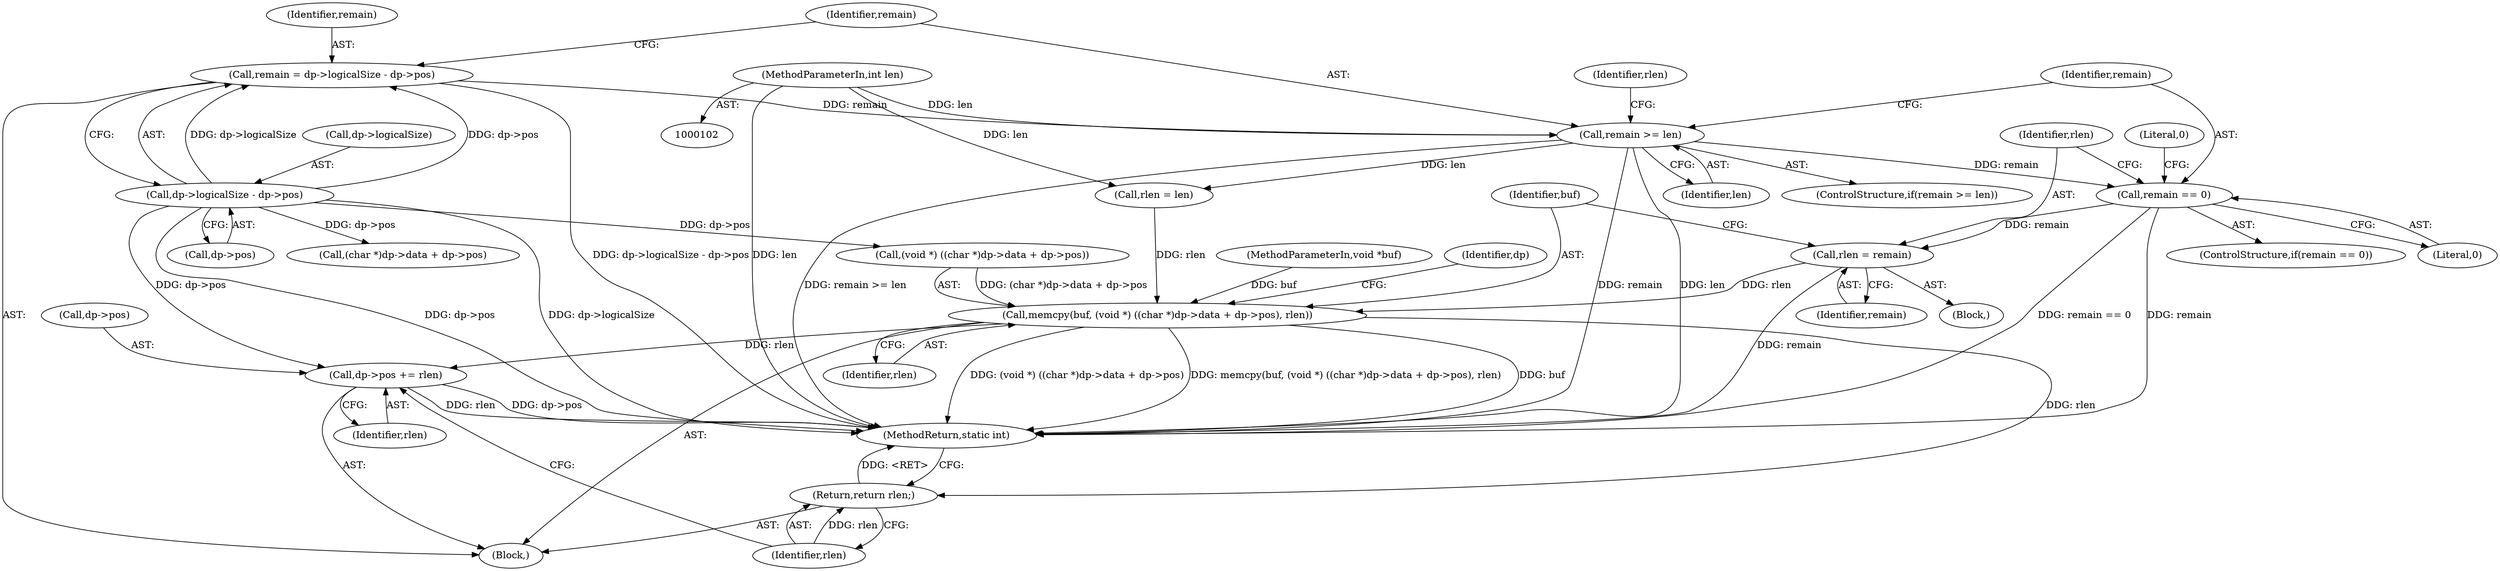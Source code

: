 digraph "1_libgd_53110871935244816bbb9d131da0bccff734bfe9@API" {
"1000141" [label="(Call,remain == 0)"];
"1000131" [label="(Call,remain >= len)"];
"1000121" [label="(Call,remain = dp->logicalSize - dp->pos)"];
"1000123" [label="(Call,dp->logicalSize - dp->pos)"];
"1000105" [label="(MethodParameterIn,int len)"];
"1000147" [label="(Call,rlen = remain)"];
"1000150" [label="(Call,memcpy(buf, (void *) ((char *)dp->data + dp->pos), rlen))"];
"1000164" [label="(Call,dp->pos += rlen)"];
"1000169" [label="(Return,return rlen;)"];
"1000105" [label="(MethodParameterIn,int len)"];
"1000130" [label="(ControlStructure,if(remain >= len))"];
"1000123" [label="(Call,dp->logicalSize - dp->pos)"];
"1000146" [label="(Literal,0)"];
"1000131" [label="(Call,remain >= len)"];
"1000140" [label="(ControlStructure,if(remain == 0))"];
"1000142" [label="(Identifier,remain)"];
"1000165" [label="(Call,dp->pos)"];
"1000170" [label="(Identifier,rlen)"];
"1000150" [label="(Call,memcpy(buf, (void *) ((char *)dp->data + dp->pos), rlen))"];
"1000122" [label="(Identifier,remain)"];
"1000164" [label="(Call,dp->pos += rlen)"];
"1000163" [label="(Identifier,rlen)"];
"1000168" [label="(Identifier,rlen)"];
"1000124" [label="(Call,dp->logicalSize)"];
"1000136" [label="(Identifier,rlen)"];
"1000143" [label="(Literal,0)"];
"1000147" [label="(Call,rlen = remain)"];
"1000152" [label="(Call,(void *) ((char *)dp->data + dp->pos))"];
"1000166" [label="(Identifier,dp)"];
"1000127" [label="(Call,dp->pos)"];
"1000148" [label="(Identifier,rlen)"];
"1000132" [label="(Identifier,remain)"];
"1000135" [label="(Call,rlen = len)"];
"1000106" [label="(Block,)"];
"1000169" [label="(Return,return rlen;)"];
"1000171" [label="(MethodReturn,static int)"];
"1000149" [label="(Identifier,remain)"];
"1000151" [label="(Identifier,buf)"];
"1000141" [label="(Call,remain == 0)"];
"1000133" [label="(Identifier,len)"];
"1000154" [label="(Call,(char *)dp->data + dp->pos)"];
"1000139" [label="(Block,)"];
"1000121" [label="(Call,remain = dp->logicalSize - dp->pos)"];
"1000104" [label="(MethodParameterIn,void *buf)"];
"1000141" -> "1000140"  [label="AST: "];
"1000141" -> "1000143"  [label="CFG: "];
"1000142" -> "1000141"  [label="AST: "];
"1000143" -> "1000141"  [label="AST: "];
"1000146" -> "1000141"  [label="CFG: "];
"1000148" -> "1000141"  [label="CFG: "];
"1000141" -> "1000171"  [label="DDG: remain"];
"1000141" -> "1000171"  [label="DDG: remain == 0"];
"1000131" -> "1000141"  [label="DDG: remain"];
"1000141" -> "1000147"  [label="DDG: remain"];
"1000131" -> "1000130"  [label="AST: "];
"1000131" -> "1000133"  [label="CFG: "];
"1000132" -> "1000131"  [label="AST: "];
"1000133" -> "1000131"  [label="AST: "];
"1000136" -> "1000131"  [label="CFG: "];
"1000142" -> "1000131"  [label="CFG: "];
"1000131" -> "1000171"  [label="DDG: remain"];
"1000131" -> "1000171"  [label="DDG: len"];
"1000131" -> "1000171"  [label="DDG: remain >= len"];
"1000121" -> "1000131"  [label="DDG: remain"];
"1000105" -> "1000131"  [label="DDG: len"];
"1000131" -> "1000135"  [label="DDG: len"];
"1000121" -> "1000106"  [label="AST: "];
"1000121" -> "1000123"  [label="CFG: "];
"1000122" -> "1000121"  [label="AST: "];
"1000123" -> "1000121"  [label="AST: "];
"1000132" -> "1000121"  [label="CFG: "];
"1000121" -> "1000171"  [label="DDG: dp->logicalSize - dp->pos"];
"1000123" -> "1000121"  [label="DDG: dp->logicalSize"];
"1000123" -> "1000121"  [label="DDG: dp->pos"];
"1000123" -> "1000127"  [label="CFG: "];
"1000124" -> "1000123"  [label="AST: "];
"1000127" -> "1000123"  [label="AST: "];
"1000123" -> "1000171"  [label="DDG: dp->pos"];
"1000123" -> "1000171"  [label="DDG: dp->logicalSize"];
"1000123" -> "1000152"  [label="DDG: dp->pos"];
"1000123" -> "1000154"  [label="DDG: dp->pos"];
"1000123" -> "1000164"  [label="DDG: dp->pos"];
"1000105" -> "1000102"  [label="AST: "];
"1000105" -> "1000171"  [label="DDG: len"];
"1000105" -> "1000135"  [label="DDG: len"];
"1000147" -> "1000139"  [label="AST: "];
"1000147" -> "1000149"  [label="CFG: "];
"1000148" -> "1000147"  [label="AST: "];
"1000149" -> "1000147"  [label="AST: "];
"1000151" -> "1000147"  [label="CFG: "];
"1000147" -> "1000171"  [label="DDG: remain"];
"1000147" -> "1000150"  [label="DDG: rlen"];
"1000150" -> "1000106"  [label="AST: "];
"1000150" -> "1000163"  [label="CFG: "];
"1000151" -> "1000150"  [label="AST: "];
"1000152" -> "1000150"  [label="AST: "];
"1000163" -> "1000150"  [label="AST: "];
"1000166" -> "1000150"  [label="CFG: "];
"1000150" -> "1000171"  [label="DDG: buf"];
"1000150" -> "1000171"  [label="DDG: (void *) ((char *)dp->data + dp->pos)"];
"1000150" -> "1000171"  [label="DDG: memcpy(buf, (void *) ((char *)dp->data + dp->pos), rlen)"];
"1000104" -> "1000150"  [label="DDG: buf"];
"1000152" -> "1000150"  [label="DDG: (char *)dp->data + dp->pos"];
"1000135" -> "1000150"  [label="DDG: rlen"];
"1000150" -> "1000164"  [label="DDG: rlen"];
"1000150" -> "1000169"  [label="DDG: rlen"];
"1000164" -> "1000106"  [label="AST: "];
"1000164" -> "1000168"  [label="CFG: "];
"1000165" -> "1000164"  [label="AST: "];
"1000168" -> "1000164"  [label="AST: "];
"1000170" -> "1000164"  [label="CFG: "];
"1000164" -> "1000171"  [label="DDG: rlen"];
"1000164" -> "1000171"  [label="DDG: dp->pos"];
"1000169" -> "1000106"  [label="AST: "];
"1000169" -> "1000170"  [label="CFG: "];
"1000170" -> "1000169"  [label="AST: "];
"1000171" -> "1000169"  [label="CFG: "];
"1000169" -> "1000171"  [label="DDG: <RET>"];
"1000170" -> "1000169"  [label="DDG: rlen"];
}
